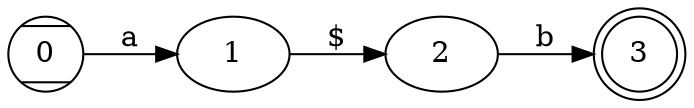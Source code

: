 digraph finite_state_machine {
	rankdir=LR size="8,5"
	node [shape=Mcircle]
	0
	node [shape=ellipse]
	1
	node [shape=ellipse]
	2
	node [shape=doublecircle]
	3
	0 [label=0]
	1 [label=1]
	2 [label=2]
	3 [label=3]
	0 -> 1 [label=a]
	1 -> 2 [label="$"]
	2 -> 3 [label=b]
}
